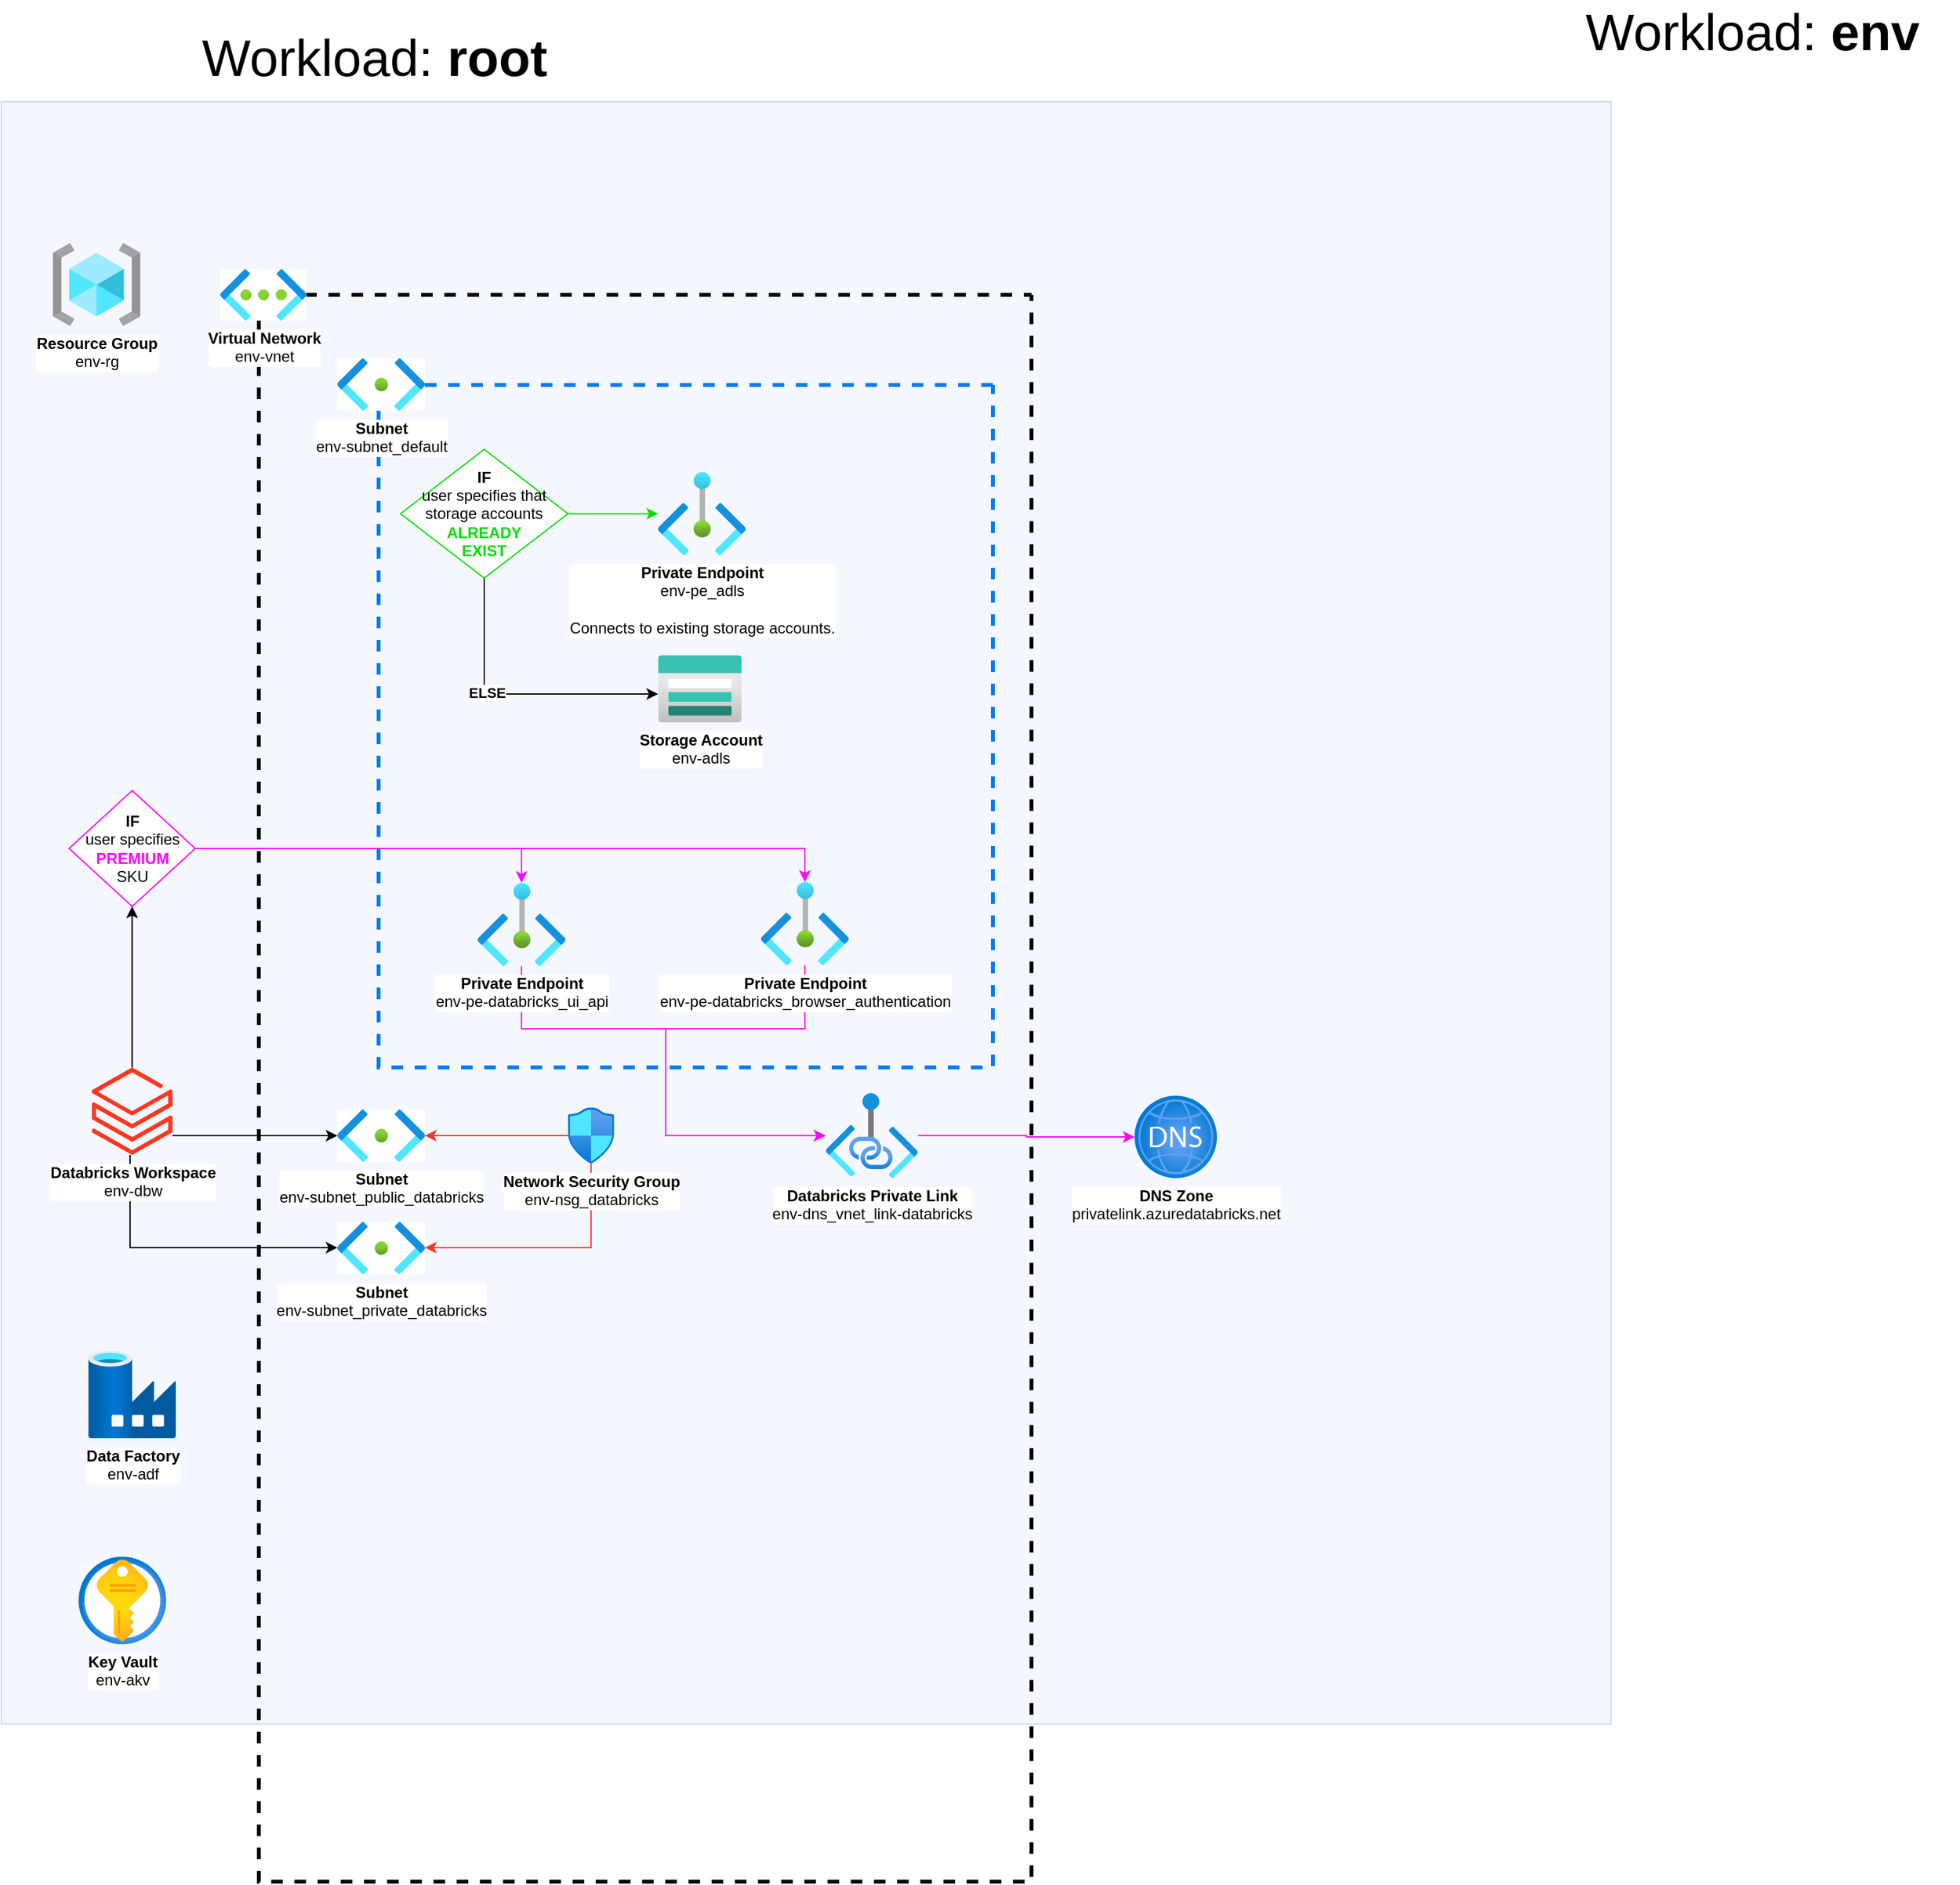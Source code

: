 <mxfile version="24.0.7" type="github">
  <diagram name="Page-1" id="SkEKgCQDsDRQQQ8Bk1pQ">
    <mxGraphModel dx="1113" dy="1750" grid="1" gridSize="10" guides="1" tooltips="1" connect="1" arrows="1" fold="1" page="1" pageScale="1" pageWidth="850" pageHeight="1100" math="0" shadow="0">
      <root>
        <mxCell id="0" />
        <mxCell id="1" parent="0" />
        <mxCell id="ZaWyxYJnoPDAj6jRP7Kb-4" value="" style="rounded=0;whiteSpace=wrap;html=1;fillColor=#dae8fc;strokeColor=#6c8ebf;opacity=30;movable=0;resizable=0;rotatable=0;deletable=0;editable=0;locked=1;connectable=0;" vertex="1" parent="1">
          <mxGeometry y="-110" width="1250" height="1260" as="geometry" />
        </mxCell>
        <mxCell id="ZaWyxYJnoPDAj6jRP7Kb-5" value="&lt;font style=&quot;font-size: 40px;&quot;&gt;Workload:&lt;b&gt; root&lt;/b&gt;&lt;/font&gt;" style="text;html=1;align=center;verticalAlign=middle;whiteSpace=wrap;rounded=0;" vertex="1" parent="1">
          <mxGeometry x="130" y="-160" width="320" height="30" as="geometry" />
        </mxCell>
        <mxCell id="ZaWyxYJnoPDAj6jRP7Kb-9" value="&lt;font style=&quot;font-size: 40px;&quot;&gt;Workload:&lt;b&gt; env&lt;/b&gt;&lt;/font&gt;" style="text;html=1;align=center;verticalAlign=middle;whiteSpace=wrap;rounded=0;" vertex="1" parent="1">
          <mxGeometry x="1200" y="-180" width="320" height="30" as="geometry" />
        </mxCell>
        <mxCell id="ZaWyxYJnoPDAj6jRP7Kb-11" value="&lt;b&gt;Resource Group&lt;/b&gt;&lt;div&gt;env-rg&lt;/div&gt;" style="image;aspect=fixed;html=1;points=[];align=center;fontSize=12;image=img/lib/azure2/general/Resource_Groups.svg;" vertex="1" parent="1">
          <mxGeometry x="40" width="68" height="64" as="geometry" />
        </mxCell>
        <mxCell id="ZaWyxYJnoPDAj6jRP7Kb-19" style="edgeStyle=orthogonalEdgeStyle;rounded=0;orthogonalLoop=1;jettySize=auto;html=1;" edge="1" parent="1" source="ZaWyxYJnoPDAj6jRP7Kb-16" target="ZaWyxYJnoPDAj6jRP7Kb-66">
          <mxGeometry relative="1" as="geometry">
            <mxPoint x="520" y="350" as="targetPoint" />
            <Array as="points">
              <mxPoint x="375" y="350" />
            </Array>
          </mxGeometry>
        </mxCell>
        <mxCell id="ZaWyxYJnoPDAj6jRP7Kb-20" value="&lt;b&gt;ELSE&lt;/b&gt;" style="edgeLabel;html=1;align=center;verticalAlign=middle;resizable=0;points=[];" vertex="1" connectable="0" parent="ZaWyxYJnoPDAj6jRP7Kb-19">
          <mxGeometry x="0.092" y="1" relative="1" as="geometry">
            <mxPoint x="-31" as="offset" />
          </mxGeometry>
        </mxCell>
        <mxCell id="ZaWyxYJnoPDAj6jRP7Kb-45" style="edgeStyle=orthogonalEdgeStyle;rounded=0;orthogonalLoop=1;jettySize=auto;html=1;strokeColor=#00E000;" edge="1" parent="1" source="ZaWyxYJnoPDAj6jRP7Kb-16" target="ZaWyxYJnoPDAj6jRP7Kb-67">
          <mxGeometry relative="1" as="geometry">
            <mxPoint x="523.0" y="210" as="targetPoint" />
          </mxGeometry>
        </mxCell>
        <mxCell id="ZaWyxYJnoPDAj6jRP7Kb-16" value="&lt;b&gt;IF&lt;/b&gt;&lt;div&gt;user specifies that storage accounts &lt;b&gt;&lt;font color=&quot;#00e000&quot;&gt;ALREADY&lt;/font&gt;&lt;/b&gt;&lt;/div&gt;&lt;div&gt;&lt;b&gt;&lt;font color=&quot;#00e000&quot;&gt;EXIST&lt;/font&gt;&lt;/b&gt;&lt;/div&gt;" style="rhombus;whiteSpace=wrap;html=1;strokeColor=#00E000;" vertex="1" parent="1">
          <mxGeometry x="310" y="160" width="130" height="100" as="geometry" />
        </mxCell>
        <mxCell id="ZaWyxYJnoPDAj6jRP7Kb-28" value="" style="swimlane;startSize=0;fillColor=none;strokeWidth=3;dashed=1;strokeColor=#007AF5;" vertex="1" parent="1">
          <mxGeometry x="293" y="110" width="477" height="530" as="geometry" />
        </mxCell>
        <mxCell id="ZaWyxYJnoPDAj6jRP7Kb-24" value="" style="swimlane;startSize=0;fillColor=none;strokeWidth=3;dashed=1;" vertex="1" parent="1">
          <mxGeometry x="200" y="40" width="600" height="1232.36" as="geometry" />
        </mxCell>
        <mxCell id="ZaWyxYJnoPDAj6jRP7Kb-27" value="&lt;b&gt;Subnet&lt;/b&gt;&lt;div&gt;env-subnet_default&lt;/div&gt;" style="image;aspect=fixed;html=1;points=[];align=center;fontSize=12;image=img/lib/azure2/networking/Subnet.svg;imageBackground=default;" vertex="1" parent="ZaWyxYJnoPDAj6jRP7Kb-24">
          <mxGeometry x="61" y="49.28" width="68" height="40.72" as="geometry" />
        </mxCell>
        <mxCell id="ZaWyxYJnoPDAj6jRP7Kb-58" style="edgeStyle=orthogonalEdgeStyle;rounded=0;orthogonalLoop=1;jettySize=auto;html=1;strokeColor=#FF00FF;" edge="1" parent="ZaWyxYJnoPDAj6jRP7Kb-24" source="ZaWyxYJnoPDAj6jRP7Kb-48" target="ZaWyxYJnoPDAj6jRP7Kb-43">
          <mxGeometry relative="1" as="geometry">
            <Array as="points">
              <mxPoint x="424" y="570" />
              <mxPoint x="316" y="570" />
            </Array>
          </mxGeometry>
        </mxCell>
        <mxCell id="ZaWyxYJnoPDAj6jRP7Kb-48" value="&lt;b&gt;Private Endpoint&lt;/b&gt;&lt;div&gt;env-pe-databricks_browser_authentication&lt;/div&gt;" style="image;aspect=fixed;html=1;points=[];align=center;fontSize=12;image=img/lib/azure2/other/Private_Endpoints.svg;" vertex="1" parent="ZaWyxYJnoPDAj6jRP7Kb-24">
          <mxGeometry x="390" y="456.0" width="68" height="64.68" as="geometry" />
        </mxCell>
        <mxCell id="ZaWyxYJnoPDAj6jRP7Kb-43" value="&lt;b&gt;Databricks Private Link&lt;/b&gt;&lt;div&gt;env-dns_vnet_link-databricks&lt;/div&gt;" style="image;aspect=fixed;html=1;points=[];align=center;fontSize=12;image=img/lib/azure2/networking/Private_Link.svg;" vertex="1" parent="ZaWyxYJnoPDAj6jRP7Kb-24">
          <mxGeometry x="440" y="620" width="72" height="66" as="geometry" />
        </mxCell>
        <mxCell id="ZaWyxYJnoPDAj6jRP7Kb-51" style="edgeStyle=orthogonalEdgeStyle;rounded=0;orthogonalLoop=1;jettySize=auto;html=1;" edge="1" parent="ZaWyxYJnoPDAj6jRP7Kb-24" source="ZaWyxYJnoPDAj6jRP7Kb-30" target="ZaWyxYJnoPDAj6jRP7Kb-33">
          <mxGeometry relative="1" as="geometry">
            <mxPoint x="-67" y="740.221" as="sourcePoint" />
            <Array as="points">
              <mxPoint x="-10" y="653" />
              <mxPoint x="-10" y="653" />
            </Array>
          </mxGeometry>
        </mxCell>
        <mxCell id="ZaWyxYJnoPDAj6jRP7Kb-52" style="edgeStyle=orthogonalEdgeStyle;rounded=0;orthogonalLoop=1;jettySize=auto;html=1;" edge="1" parent="ZaWyxYJnoPDAj6jRP7Kb-24" source="ZaWyxYJnoPDAj6jRP7Kb-30" target="ZaWyxYJnoPDAj6jRP7Kb-35">
          <mxGeometry relative="1" as="geometry">
            <mxPoint x="-95.889" y="774.11" as="sourcePoint" />
            <Array as="points">
              <mxPoint x="-100" y="740" />
              <mxPoint x="95" y="740" />
            </Array>
          </mxGeometry>
        </mxCell>
        <mxCell id="ZaWyxYJnoPDAj6jRP7Kb-30" value="&lt;b&gt;Databricks Workspace&lt;/b&gt;&lt;div&gt;env-dbw&lt;/div&gt;" style="image;aspect=fixed;html=1;points=[];align=center;fontSize=12;image=img/lib/azure2/analytics/Azure_Databricks.svg;" vertex="1" parent="ZaWyxYJnoPDAj6jRP7Kb-24">
          <mxGeometry x="-129.8" y="600" width="62.8" height="68" as="geometry" />
        </mxCell>
        <mxCell id="ZaWyxYJnoPDAj6jRP7Kb-33" value="&lt;b&gt;Subnet&lt;/b&gt;&lt;div&gt;env-subnet_public_databricks&lt;/div&gt;" style="image;aspect=fixed;html=1;points=[];align=center;fontSize=12;image=img/lib/azure2/networking/Subnet.svg;imageBackground=default;" vertex="1" parent="ZaWyxYJnoPDAj6jRP7Kb-24">
          <mxGeometry x="61" y="632.64" width="68" height="40.72" as="geometry" />
        </mxCell>
        <mxCell id="ZaWyxYJnoPDAj6jRP7Kb-35" value="&lt;b&gt;Subnet&lt;/b&gt;&lt;div&gt;env-subnet_private_databricks&lt;/div&gt;" style="image;aspect=fixed;html=1;points=[];align=center;fontSize=12;image=img/lib/azure2/networking/Subnet.svg;imageBackground=default;" vertex="1" parent="ZaWyxYJnoPDAj6jRP7Kb-24">
          <mxGeometry x="61" y="720" width="68" height="40.72" as="geometry" />
        </mxCell>
        <mxCell id="ZaWyxYJnoPDAj6jRP7Kb-60" style="edgeStyle=orthogonalEdgeStyle;rounded=0;orthogonalLoop=1;jettySize=auto;html=1;strokeColor=#FF3333;" edge="1" parent="ZaWyxYJnoPDAj6jRP7Kb-24" source="ZaWyxYJnoPDAj6jRP7Kb-40" target="ZaWyxYJnoPDAj6jRP7Kb-33">
          <mxGeometry relative="1" as="geometry" />
        </mxCell>
        <mxCell id="ZaWyxYJnoPDAj6jRP7Kb-61" style="edgeStyle=orthogonalEdgeStyle;rounded=0;orthogonalLoop=1;jettySize=auto;html=1;strokeColor=#FF3333;" edge="1" parent="ZaWyxYJnoPDAj6jRP7Kb-24" source="ZaWyxYJnoPDAj6jRP7Kb-40" target="ZaWyxYJnoPDAj6jRP7Kb-35">
          <mxGeometry relative="1" as="geometry">
            <Array as="points">
              <mxPoint x="258" y="740" />
            </Array>
          </mxGeometry>
        </mxCell>
        <mxCell id="ZaWyxYJnoPDAj6jRP7Kb-40" value="&lt;b&gt;Network Security Group&lt;/b&gt;&lt;div&gt;env-nsg_databricks&lt;/div&gt;" style="image;aspect=fixed;html=1;points=[];align=center;fontSize=12;image=img/lib/azure2/networking/Network_Security_Groups.svg;" vertex="1" parent="ZaWyxYJnoPDAj6jRP7Kb-24">
          <mxGeometry x="240" y="631.18" width="35.94" height="43.64" as="geometry" />
        </mxCell>
        <mxCell id="ZaWyxYJnoPDAj6jRP7Kb-26" value="&lt;b&gt;Virtual Network&lt;/b&gt;&lt;div&gt;env-vnet&lt;/div&gt;" style="image;aspect=fixed;html=1;points=[];align=center;fontSize=12;image=img/lib/azure2/networking/Virtual_Networks.svg;imageBackground=default;" vertex="1" parent="1">
          <mxGeometry x="170" y="20" width="67" height="40" as="geometry" />
        </mxCell>
        <mxCell id="ZaWyxYJnoPDAj6jRP7Kb-57" style="edgeStyle=orthogonalEdgeStyle;rounded=0;orthogonalLoop=1;jettySize=auto;html=1;strokeColor=#FF00FF;" edge="1" parent="1" source="ZaWyxYJnoPDAj6jRP7Kb-49" target="ZaWyxYJnoPDAj6jRP7Kb-43">
          <mxGeometry relative="1" as="geometry">
            <Array as="points">
              <mxPoint x="404" y="610" />
              <mxPoint x="516" y="610" />
            </Array>
          </mxGeometry>
        </mxCell>
        <mxCell id="ZaWyxYJnoPDAj6jRP7Kb-49" value="&lt;b&gt;Private Endpoint&lt;/b&gt;&lt;div&gt;env-pe-databricks_ui_api&lt;/div&gt;" style="image;aspect=fixed;html=1;points=[];align=center;fontSize=12;image=img/lib/azure2/other/Private_Endpoints.svg;" vertex="1" parent="1">
          <mxGeometry x="370" y="496.66" width="68" height="64.68" as="geometry" />
        </mxCell>
        <mxCell id="ZaWyxYJnoPDAj6jRP7Kb-55" style="edgeStyle=orthogonalEdgeStyle;rounded=0;orthogonalLoop=1;jettySize=auto;html=1;strokeColor=#FF00FF;" edge="1" parent="1" source="ZaWyxYJnoPDAj6jRP7Kb-63" target="ZaWyxYJnoPDAj6jRP7Kb-49">
          <mxGeometry relative="1" as="geometry">
            <Array as="points">
              <mxPoint x="102" y="470" />
              <mxPoint x="404" y="470" />
            </Array>
          </mxGeometry>
        </mxCell>
        <mxCell id="ZaWyxYJnoPDAj6jRP7Kb-46" value="&lt;b&gt;DNS Zone&lt;/b&gt;&lt;div&gt;privatelink.azuredatabricks.net&lt;/div&gt;" style="image;aspect=fixed;html=1;points=[];align=center;fontSize=12;image=img/lib/azure2/networking/DNS_Zones.svg;" vertex="1" parent="1">
          <mxGeometry x="880" y="662" width="64" height="64" as="geometry" />
        </mxCell>
        <mxCell id="ZaWyxYJnoPDAj6jRP7Kb-47" style="edgeStyle=orthogonalEdgeStyle;rounded=0;orthogonalLoop=1;jettySize=auto;html=1;strokeColor=#FF00FF;" edge="1" parent="1" source="ZaWyxYJnoPDAj6jRP7Kb-43" target="ZaWyxYJnoPDAj6jRP7Kb-46">
          <mxGeometry relative="1" as="geometry" />
        </mxCell>
        <mxCell id="ZaWyxYJnoPDAj6jRP7Kb-59" value="&lt;b&gt;Data Factory&lt;/b&gt;&lt;div&gt;env-adf&lt;/div&gt;" style="image;aspect=fixed;html=1;points=[];align=center;fontSize=12;image=img/lib/azure2/databases/Data_Factory.svg;" vertex="1" parent="1">
          <mxGeometry x="67.6" y="860" width="68" height="68" as="geometry" />
        </mxCell>
        <mxCell id="ZaWyxYJnoPDAj6jRP7Kb-63" value="&lt;b&gt;IF&lt;/b&gt;&lt;div&gt;user specifies &lt;font color=&quot;#ff00ff&quot;&gt;&lt;b&gt;PREMIUM&lt;/b&gt;&lt;/font&gt;&lt;/div&gt;&lt;div&gt;SKU&lt;/div&gt;" style="rhombus;whiteSpace=wrap;html=1;strokeColor=#FF00FF;" vertex="1" parent="1">
          <mxGeometry x="52.6" y="425" width="98" height="90" as="geometry" />
        </mxCell>
        <mxCell id="ZaWyxYJnoPDAj6jRP7Kb-64" value="" style="edgeStyle=orthogonalEdgeStyle;rounded=0;orthogonalLoop=1;jettySize=auto;html=1;strokeColor=#FF00FF;" edge="1" parent="1" source="ZaWyxYJnoPDAj6jRP7Kb-30" target="ZaWyxYJnoPDAj6jRP7Kb-63">
          <mxGeometry relative="1" as="geometry">
            <mxPoint x="102" y="640" as="sourcePoint" />
            <mxPoint x="404" y="497" as="targetPoint" />
            <Array as="points" />
          </mxGeometry>
        </mxCell>
        <mxCell id="ZaWyxYJnoPDAj6jRP7Kb-65" value="" style="edgeStyle=orthogonalEdgeStyle;rounded=0;orthogonalLoop=1;jettySize=auto;html=1;strokeColor=#000000;" edge="1" parent="1" source="ZaWyxYJnoPDAj6jRP7Kb-30" target="ZaWyxYJnoPDAj6jRP7Kb-63">
          <mxGeometry relative="1" as="geometry">
            <mxPoint x="302" y="680" as="sourcePoint" />
            <mxPoint x="824" y="536" as="targetPoint" />
            <Array as="points" />
          </mxGeometry>
        </mxCell>
        <mxCell id="ZaWyxYJnoPDAj6jRP7Kb-56" style="edgeStyle=orthogonalEdgeStyle;rounded=0;orthogonalLoop=1;jettySize=auto;html=1;strokeColor=#FF00FF;" edge="1" parent="1" source="ZaWyxYJnoPDAj6jRP7Kb-63" target="ZaWyxYJnoPDAj6jRP7Kb-48">
          <mxGeometry relative="1" as="geometry">
            <Array as="points">
              <mxPoint x="624" y="470" />
            </Array>
          </mxGeometry>
        </mxCell>
        <mxCell id="ZaWyxYJnoPDAj6jRP7Kb-66" value="&lt;b&gt;Storage Account&lt;/b&gt;&lt;div&gt;env-adls&lt;/div&gt;" style="image;aspect=fixed;html=1;points=[];align=center;fontSize=12;image=img/lib/azure2/storage/Storage_Accounts.svg;" vertex="1" parent="1">
          <mxGeometry x="510" y="320" width="65" height="52" as="geometry" />
        </mxCell>
        <mxCell id="ZaWyxYJnoPDAj6jRP7Kb-67" value="&lt;b&gt;Private Endpoint&lt;/b&gt;&lt;div&gt;env-pe_adls&lt;/div&gt;&lt;div&gt;&lt;br&gt;&lt;/div&gt;&lt;div&gt;Connects to existing storage accounts.&lt;/div&gt;" style="image;aspect=fixed;html=1;points=[];align=center;fontSize=12;image=img/lib/azure2/other/Private_Endpoints.svg;" vertex="1" parent="1">
          <mxGeometry x="510" y="177.66" width="68" height="64.68" as="geometry" />
        </mxCell>
        <mxCell id="ZaWyxYJnoPDAj6jRP7Kb-12" value="&lt;b&gt;Key Vault&lt;/b&gt;&lt;div&gt;env-akv&lt;/div&gt;" style="image;aspect=fixed;html=1;points=[];align=center;fontSize=12;image=img/lib/azure2/security/Key_Vaults.svg;" vertex="1" parent="1">
          <mxGeometry x="60" y="1020.0" width="68" height="68" as="geometry" />
        </mxCell>
      </root>
    </mxGraphModel>
  </diagram>
</mxfile>
